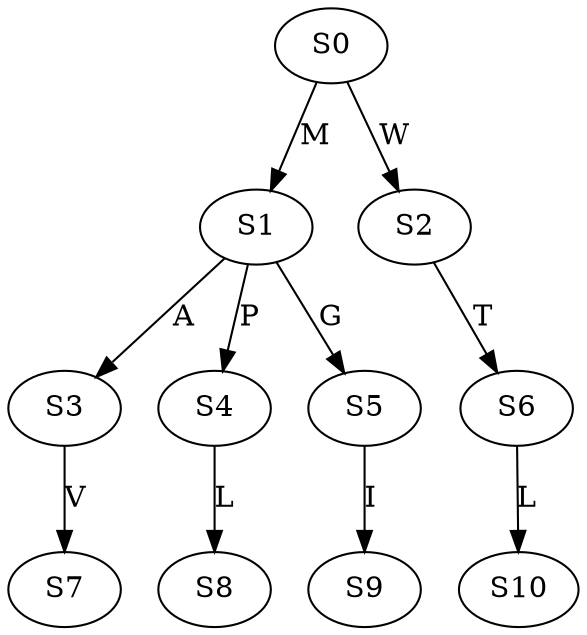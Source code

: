 strict digraph  {
	S0 -> S1 [ label = M ];
	S0 -> S2 [ label = W ];
	S1 -> S3 [ label = A ];
	S1 -> S4 [ label = P ];
	S1 -> S5 [ label = G ];
	S2 -> S6 [ label = T ];
	S3 -> S7 [ label = V ];
	S4 -> S8 [ label = L ];
	S5 -> S9 [ label = I ];
	S6 -> S10 [ label = L ];
}
